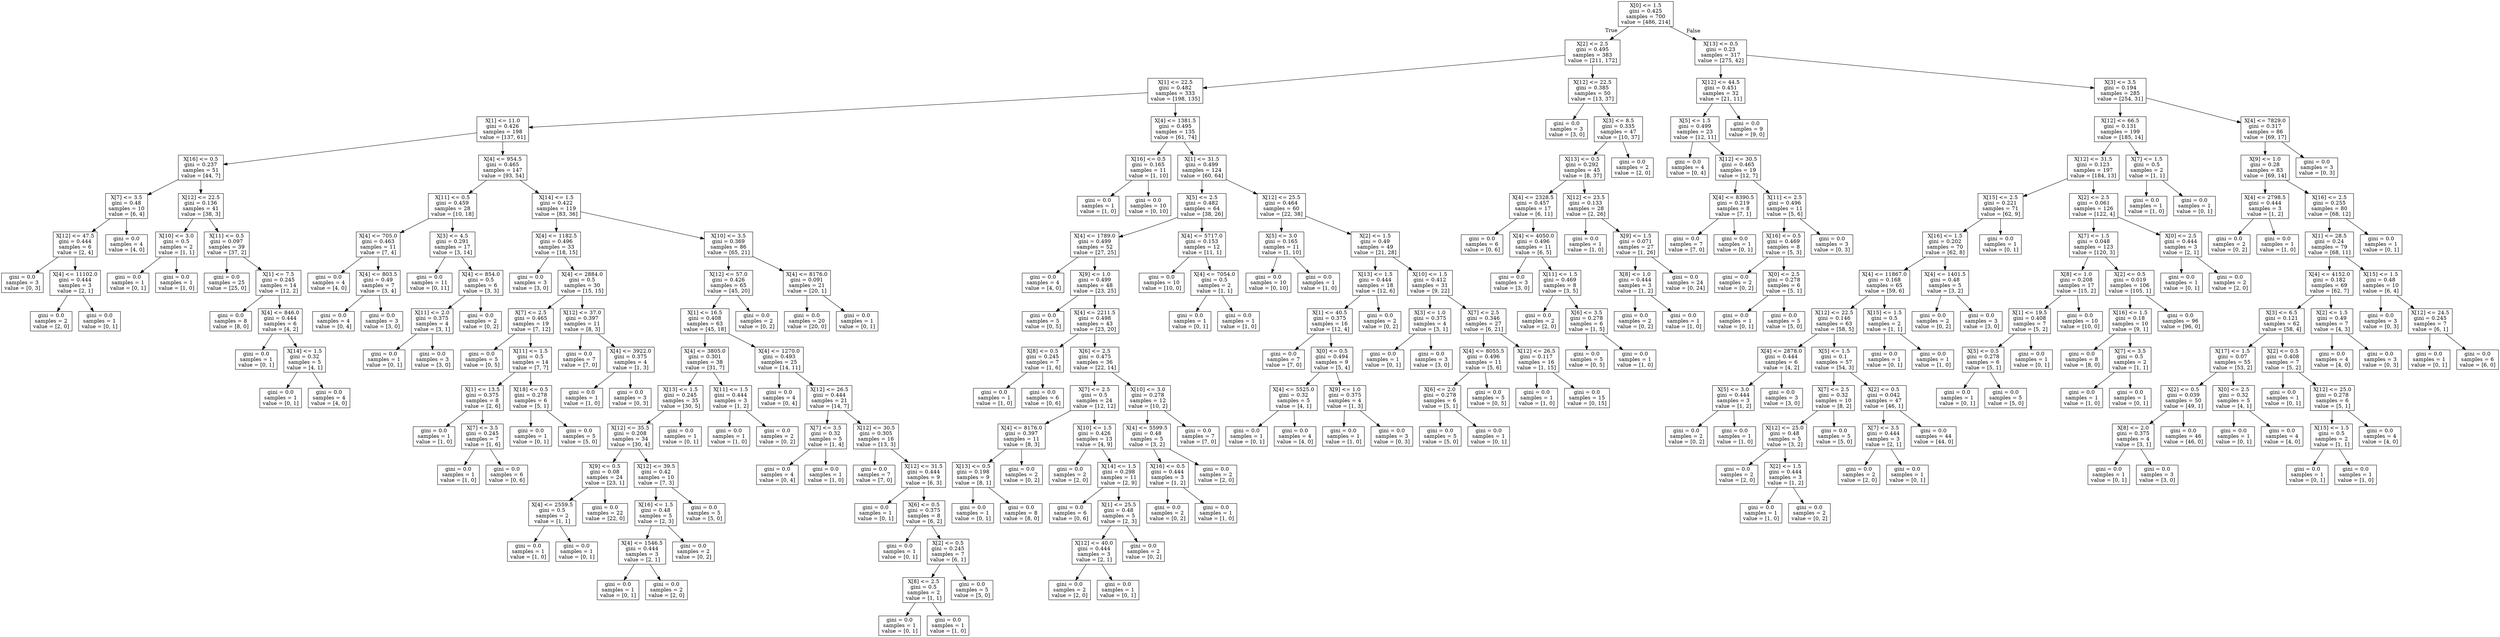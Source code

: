 digraph Tree {
node [shape=box] ;
0 [label="X[0] <= 1.5\ngini = 0.425\nsamples = 700\nvalue = [486, 214]"] ;
1 [label="X[2] <= 2.5\ngini = 0.495\nsamples = 383\nvalue = [211, 172]"] ;
0 -> 1 [labeldistance=2.5, labelangle=45, headlabel="True"] ;
2 [label="X[1] <= 22.5\ngini = 0.482\nsamples = 333\nvalue = [198, 135]"] ;
1 -> 2 ;
3 [label="X[1] <= 11.0\ngini = 0.426\nsamples = 198\nvalue = [137, 61]"] ;
2 -> 3 ;
4 [label="X[16] <= 0.5\ngini = 0.237\nsamples = 51\nvalue = [44, 7]"] ;
3 -> 4 ;
5 [label="X[7] <= 3.5\ngini = 0.48\nsamples = 10\nvalue = [6, 4]"] ;
4 -> 5 ;
6 [label="X[12] <= 47.5\ngini = 0.444\nsamples = 6\nvalue = [2, 4]"] ;
5 -> 6 ;
7 [label="gini = 0.0\nsamples = 3\nvalue = [0, 3]"] ;
6 -> 7 ;
8 [label="X[4] <= 11102.0\ngini = 0.444\nsamples = 3\nvalue = [2, 1]"] ;
6 -> 8 ;
9 [label="gini = 0.0\nsamples = 2\nvalue = [2, 0]"] ;
8 -> 9 ;
10 [label="gini = 0.0\nsamples = 1\nvalue = [0, 1]"] ;
8 -> 10 ;
11 [label="gini = 0.0\nsamples = 4\nvalue = [4, 0]"] ;
5 -> 11 ;
12 [label="X[12] <= 22.5\ngini = 0.136\nsamples = 41\nvalue = [38, 3]"] ;
4 -> 12 ;
13 [label="X[10] <= 3.0\ngini = 0.5\nsamples = 2\nvalue = [1, 1]"] ;
12 -> 13 ;
14 [label="gini = 0.0\nsamples = 1\nvalue = [0, 1]"] ;
13 -> 14 ;
15 [label="gini = 0.0\nsamples = 1\nvalue = [1, 0]"] ;
13 -> 15 ;
16 [label="X[11] <= 0.5\ngini = 0.097\nsamples = 39\nvalue = [37, 2]"] ;
12 -> 16 ;
17 [label="gini = 0.0\nsamples = 25\nvalue = [25, 0]"] ;
16 -> 17 ;
18 [label="X[1] <= 7.5\ngini = 0.245\nsamples = 14\nvalue = [12, 2]"] ;
16 -> 18 ;
19 [label="gini = 0.0\nsamples = 8\nvalue = [8, 0]"] ;
18 -> 19 ;
20 [label="X[4] <= 846.0\ngini = 0.444\nsamples = 6\nvalue = [4, 2]"] ;
18 -> 20 ;
21 [label="gini = 0.0\nsamples = 1\nvalue = [0, 1]"] ;
20 -> 21 ;
22 [label="X[14] <= 1.5\ngini = 0.32\nsamples = 5\nvalue = [4, 1]"] ;
20 -> 22 ;
23 [label="gini = 0.0\nsamples = 1\nvalue = [0, 1]"] ;
22 -> 23 ;
24 [label="gini = 0.0\nsamples = 4\nvalue = [4, 0]"] ;
22 -> 24 ;
25 [label="X[4] <= 954.5\ngini = 0.465\nsamples = 147\nvalue = [93, 54]"] ;
3 -> 25 ;
26 [label="X[11] <= 0.5\ngini = 0.459\nsamples = 28\nvalue = [10, 18]"] ;
25 -> 26 ;
27 [label="X[4] <= 705.0\ngini = 0.463\nsamples = 11\nvalue = [7, 4]"] ;
26 -> 27 ;
28 [label="gini = 0.0\nsamples = 4\nvalue = [4, 0]"] ;
27 -> 28 ;
29 [label="X[4] <= 803.5\ngini = 0.49\nsamples = 7\nvalue = [3, 4]"] ;
27 -> 29 ;
30 [label="gini = 0.0\nsamples = 4\nvalue = [0, 4]"] ;
29 -> 30 ;
31 [label="gini = 0.0\nsamples = 3\nvalue = [3, 0]"] ;
29 -> 31 ;
32 [label="X[3] <= 4.5\ngini = 0.291\nsamples = 17\nvalue = [3, 14]"] ;
26 -> 32 ;
33 [label="gini = 0.0\nsamples = 11\nvalue = [0, 11]"] ;
32 -> 33 ;
34 [label="X[4] <= 854.0\ngini = 0.5\nsamples = 6\nvalue = [3, 3]"] ;
32 -> 34 ;
35 [label="X[11] <= 2.0\ngini = 0.375\nsamples = 4\nvalue = [3, 1]"] ;
34 -> 35 ;
36 [label="gini = 0.0\nsamples = 1\nvalue = [0, 1]"] ;
35 -> 36 ;
37 [label="gini = 0.0\nsamples = 3\nvalue = [3, 0]"] ;
35 -> 37 ;
38 [label="gini = 0.0\nsamples = 2\nvalue = [0, 2]"] ;
34 -> 38 ;
39 [label="X[14] <= 1.5\ngini = 0.422\nsamples = 119\nvalue = [83, 36]"] ;
25 -> 39 ;
40 [label="X[4] <= 1182.5\ngini = 0.496\nsamples = 33\nvalue = [18, 15]"] ;
39 -> 40 ;
41 [label="gini = 0.0\nsamples = 3\nvalue = [3, 0]"] ;
40 -> 41 ;
42 [label="X[4] <= 2884.0\ngini = 0.5\nsamples = 30\nvalue = [15, 15]"] ;
40 -> 42 ;
43 [label="X[7] <= 2.5\ngini = 0.465\nsamples = 19\nvalue = [7, 12]"] ;
42 -> 43 ;
44 [label="gini = 0.0\nsamples = 5\nvalue = [0, 5]"] ;
43 -> 44 ;
45 [label="X[11] <= 1.5\ngini = 0.5\nsamples = 14\nvalue = [7, 7]"] ;
43 -> 45 ;
46 [label="X[1] <= 13.5\ngini = 0.375\nsamples = 8\nvalue = [2, 6]"] ;
45 -> 46 ;
47 [label="gini = 0.0\nsamples = 1\nvalue = [1, 0]"] ;
46 -> 47 ;
48 [label="X[7] <= 3.5\ngini = 0.245\nsamples = 7\nvalue = [1, 6]"] ;
46 -> 48 ;
49 [label="gini = 0.0\nsamples = 1\nvalue = [1, 0]"] ;
48 -> 49 ;
50 [label="gini = 0.0\nsamples = 6\nvalue = [0, 6]"] ;
48 -> 50 ;
51 [label="X[18] <= 0.5\ngini = 0.278\nsamples = 6\nvalue = [5, 1]"] ;
45 -> 51 ;
52 [label="gini = 0.0\nsamples = 1\nvalue = [0, 1]"] ;
51 -> 52 ;
53 [label="gini = 0.0\nsamples = 5\nvalue = [5, 0]"] ;
51 -> 53 ;
54 [label="X[12] <= 37.0\ngini = 0.397\nsamples = 11\nvalue = [8, 3]"] ;
42 -> 54 ;
55 [label="gini = 0.0\nsamples = 7\nvalue = [7, 0]"] ;
54 -> 55 ;
56 [label="X[4] <= 3922.0\ngini = 0.375\nsamples = 4\nvalue = [1, 3]"] ;
54 -> 56 ;
57 [label="gini = 0.0\nsamples = 1\nvalue = [1, 0]"] ;
56 -> 57 ;
58 [label="gini = 0.0\nsamples = 3\nvalue = [0, 3]"] ;
56 -> 58 ;
59 [label="X[10] <= 3.5\ngini = 0.369\nsamples = 86\nvalue = [65, 21]"] ;
39 -> 59 ;
60 [label="X[12] <= 57.0\ngini = 0.426\nsamples = 65\nvalue = [45, 20]"] ;
59 -> 60 ;
61 [label="X[1] <= 16.5\ngini = 0.408\nsamples = 63\nvalue = [45, 18]"] ;
60 -> 61 ;
62 [label="X[4] <= 3805.0\ngini = 0.301\nsamples = 38\nvalue = [31, 7]"] ;
61 -> 62 ;
63 [label="X[13] <= 1.5\ngini = 0.245\nsamples = 35\nvalue = [30, 5]"] ;
62 -> 63 ;
64 [label="X[12] <= 35.5\ngini = 0.208\nsamples = 34\nvalue = [30, 4]"] ;
63 -> 64 ;
65 [label="X[9] <= 0.5\ngini = 0.08\nsamples = 24\nvalue = [23, 1]"] ;
64 -> 65 ;
66 [label="X[4] <= 2559.5\ngini = 0.5\nsamples = 2\nvalue = [1, 1]"] ;
65 -> 66 ;
67 [label="gini = 0.0\nsamples = 1\nvalue = [1, 0]"] ;
66 -> 67 ;
68 [label="gini = 0.0\nsamples = 1\nvalue = [0, 1]"] ;
66 -> 68 ;
69 [label="gini = 0.0\nsamples = 22\nvalue = [22, 0]"] ;
65 -> 69 ;
70 [label="X[12] <= 39.5\ngini = 0.42\nsamples = 10\nvalue = [7, 3]"] ;
64 -> 70 ;
71 [label="X[16] <= 1.5\ngini = 0.48\nsamples = 5\nvalue = [2, 3]"] ;
70 -> 71 ;
72 [label="X[4] <= 1546.5\ngini = 0.444\nsamples = 3\nvalue = [2, 1]"] ;
71 -> 72 ;
73 [label="gini = 0.0\nsamples = 1\nvalue = [0, 1]"] ;
72 -> 73 ;
74 [label="gini = 0.0\nsamples = 2\nvalue = [2, 0]"] ;
72 -> 74 ;
75 [label="gini = 0.0\nsamples = 2\nvalue = [0, 2]"] ;
71 -> 75 ;
76 [label="gini = 0.0\nsamples = 5\nvalue = [5, 0]"] ;
70 -> 76 ;
77 [label="gini = 0.0\nsamples = 1\nvalue = [0, 1]"] ;
63 -> 77 ;
78 [label="X[11] <= 1.5\ngini = 0.444\nsamples = 3\nvalue = [1, 2]"] ;
62 -> 78 ;
79 [label="gini = 0.0\nsamples = 1\nvalue = [1, 0]"] ;
78 -> 79 ;
80 [label="gini = 0.0\nsamples = 2\nvalue = [0, 2]"] ;
78 -> 80 ;
81 [label="X[4] <= 1270.0\ngini = 0.493\nsamples = 25\nvalue = [14, 11]"] ;
61 -> 81 ;
82 [label="gini = 0.0\nsamples = 4\nvalue = [0, 4]"] ;
81 -> 82 ;
83 [label="X[12] <= 26.5\ngini = 0.444\nsamples = 21\nvalue = [14, 7]"] ;
81 -> 83 ;
84 [label="X[7] <= 3.5\ngini = 0.32\nsamples = 5\nvalue = [1, 4]"] ;
83 -> 84 ;
85 [label="gini = 0.0\nsamples = 4\nvalue = [0, 4]"] ;
84 -> 85 ;
86 [label="gini = 0.0\nsamples = 1\nvalue = [1, 0]"] ;
84 -> 86 ;
87 [label="X[12] <= 30.5\ngini = 0.305\nsamples = 16\nvalue = [13, 3]"] ;
83 -> 87 ;
88 [label="gini = 0.0\nsamples = 7\nvalue = [7, 0]"] ;
87 -> 88 ;
89 [label="X[12] <= 31.5\ngini = 0.444\nsamples = 9\nvalue = [6, 3]"] ;
87 -> 89 ;
90 [label="gini = 0.0\nsamples = 1\nvalue = [0, 1]"] ;
89 -> 90 ;
91 [label="X[6] <= 0.5\ngini = 0.375\nsamples = 8\nvalue = [6, 2]"] ;
89 -> 91 ;
92 [label="gini = 0.0\nsamples = 1\nvalue = [0, 1]"] ;
91 -> 92 ;
93 [label="X[2] <= 0.5\ngini = 0.245\nsamples = 7\nvalue = [6, 1]"] ;
91 -> 93 ;
94 [label="X[8] <= 2.5\ngini = 0.5\nsamples = 2\nvalue = [1, 1]"] ;
93 -> 94 ;
95 [label="gini = 0.0\nsamples = 1\nvalue = [0, 1]"] ;
94 -> 95 ;
96 [label="gini = 0.0\nsamples = 1\nvalue = [1, 0]"] ;
94 -> 96 ;
97 [label="gini = 0.0\nsamples = 5\nvalue = [5, 0]"] ;
93 -> 97 ;
98 [label="gini = 0.0\nsamples = 2\nvalue = [0, 2]"] ;
60 -> 98 ;
99 [label="X[4] <= 8176.0\ngini = 0.091\nsamples = 21\nvalue = [20, 1]"] ;
59 -> 99 ;
100 [label="gini = 0.0\nsamples = 20\nvalue = [20, 0]"] ;
99 -> 100 ;
101 [label="gini = 0.0\nsamples = 1\nvalue = [0, 1]"] ;
99 -> 101 ;
102 [label="X[4] <= 1381.5\ngini = 0.495\nsamples = 135\nvalue = [61, 74]"] ;
2 -> 102 ;
103 [label="X[16] <= 0.5\ngini = 0.165\nsamples = 11\nvalue = [1, 10]"] ;
102 -> 103 ;
104 [label="gini = 0.0\nsamples = 1\nvalue = [1, 0]"] ;
103 -> 104 ;
105 [label="gini = 0.0\nsamples = 10\nvalue = [0, 10]"] ;
103 -> 105 ;
106 [label="X[1] <= 31.5\ngini = 0.499\nsamples = 124\nvalue = [60, 64]"] ;
102 -> 106 ;
107 [label="X[5] <= 2.5\ngini = 0.482\nsamples = 64\nvalue = [38, 26]"] ;
106 -> 107 ;
108 [label="X[4] <= 1789.0\ngini = 0.499\nsamples = 52\nvalue = [27, 25]"] ;
107 -> 108 ;
109 [label="gini = 0.0\nsamples = 4\nvalue = [4, 0]"] ;
108 -> 109 ;
110 [label="X[9] <= 1.0\ngini = 0.499\nsamples = 48\nvalue = [23, 25]"] ;
108 -> 110 ;
111 [label="gini = 0.0\nsamples = 5\nvalue = [0, 5]"] ;
110 -> 111 ;
112 [label="X[4] <= 2211.5\ngini = 0.498\nsamples = 43\nvalue = [23, 20]"] ;
110 -> 112 ;
113 [label="X[8] <= 0.5\ngini = 0.245\nsamples = 7\nvalue = [1, 6]"] ;
112 -> 113 ;
114 [label="gini = 0.0\nsamples = 1\nvalue = [1, 0]"] ;
113 -> 114 ;
115 [label="gini = 0.0\nsamples = 6\nvalue = [0, 6]"] ;
113 -> 115 ;
116 [label="X[6] <= 2.5\ngini = 0.475\nsamples = 36\nvalue = [22, 14]"] ;
112 -> 116 ;
117 [label="X[7] <= 2.5\ngini = 0.5\nsamples = 24\nvalue = [12, 12]"] ;
116 -> 117 ;
118 [label="X[4] <= 8176.0\ngini = 0.397\nsamples = 11\nvalue = [8, 3]"] ;
117 -> 118 ;
119 [label="X[13] <= 0.5\ngini = 0.198\nsamples = 9\nvalue = [8, 1]"] ;
118 -> 119 ;
120 [label="gini = 0.0\nsamples = 1\nvalue = [0, 1]"] ;
119 -> 120 ;
121 [label="gini = 0.0\nsamples = 8\nvalue = [8, 0]"] ;
119 -> 121 ;
122 [label="gini = 0.0\nsamples = 2\nvalue = [0, 2]"] ;
118 -> 122 ;
123 [label="X[10] <= 1.5\ngini = 0.426\nsamples = 13\nvalue = [4, 9]"] ;
117 -> 123 ;
124 [label="gini = 0.0\nsamples = 2\nvalue = [2, 0]"] ;
123 -> 124 ;
125 [label="X[14] <= 1.5\ngini = 0.298\nsamples = 11\nvalue = [2, 9]"] ;
123 -> 125 ;
126 [label="gini = 0.0\nsamples = 6\nvalue = [0, 6]"] ;
125 -> 126 ;
127 [label="X[1] <= 25.5\ngini = 0.48\nsamples = 5\nvalue = [2, 3]"] ;
125 -> 127 ;
128 [label="X[12] <= 40.0\ngini = 0.444\nsamples = 3\nvalue = [2, 1]"] ;
127 -> 128 ;
129 [label="gini = 0.0\nsamples = 2\nvalue = [2, 0]"] ;
128 -> 129 ;
130 [label="gini = 0.0\nsamples = 1\nvalue = [0, 1]"] ;
128 -> 130 ;
131 [label="gini = 0.0\nsamples = 2\nvalue = [0, 2]"] ;
127 -> 131 ;
132 [label="X[10] <= 3.0\ngini = 0.278\nsamples = 12\nvalue = [10, 2]"] ;
116 -> 132 ;
133 [label="X[4] <= 5599.5\ngini = 0.48\nsamples = 5\nvalue = [3, 2]"] ;
132 -> 133 ;
134 [label="X[16] <= 0.5\ngini = 0.444\nsamples = 3\nvalue = [1, 2]"] ;
133 -> 134 ;
135 [label="gini = 0.0\nsamples = 2\nvalue = [0, 2]"] ;
134 -> 135 ;
136 [label="gini = 0.0\nsamples = 1\nvalue = [1, 0]"] ;
134 -> 136 ;
137 [label="gini = 0.0\nsamples = 2\nvalue = [2, 0]"] ;
133 -> 137 ;
138 [label="gini = 0.0\nsamples = 7\nvalue = [7, 0]"] ;
132 -> 138 ;
139 [label="X[4] <= 5717.0\ngini = 0.153\nsamples = 12\nvalue = [11, 1]"] ;
107 -> 139 ;
140 [label="gini = 0.0\nsamples = 10\nvalue = [10, 0]"] ;
139 -> 140 ;
141 [label="X[4] <= 7054.0\ngini = 0.5\nsamples = 2\nvalue = [1, 1]"] ;
139 -> 141 ;
142 [label="gini = 0.0\nsamples = 1\nvalue = [0, 1]"] ;
141 -> 142 ;
143 [label="gini = 0.0\nsamples = 1\nvalue = [1, 0]"] ;
141 -> 143 ;
144 [label="X[12] <= 25.5\ngini = 0.464\nsamples = 60\nvalue = [22, 38]"] ;
106 -> 144 ;
145 [label="X[5] <= 3.0\ngini = 0.165\nsamples = 11\nvalue = [1, 10]"] ;
144 -> 145 ;
146 [label="gini = 0.0\nsamples = 10\nvalue = [0, 10]"] ;
145 -> 146 ;
147 [label="gini = 0.0\nsamples = 1\nvalue = [1, 0]"] ;
145 -> 147 ;
148 [label="X[2] <= 1.5\ngini = 0.49\nsamples = 49\nvalue = [21, 28]"] ;
144 -> 148 ;
149 [label="X[13] <= 1.5\ngini = 0.444\nsamples = 18\nvalue = [12, 6]"] ;
148 -> 149 ;
150 [label="X[1] <= 40.5\ngini = 0.375\nsamples = 16\nvalue = [12, 4]"] ;
149 -> 150 ;
151 [label="gini = 0.0\nsamples = 7\nvalue = [7, 0]"] ;
150 -> 151 ;
152 [label="X[0] <= 0.5\ngini = 0.494\nsamples = 9\nvalue = [5, 4]"] ;
150 -> 152 ;
153 [label="X[4] <= 5525.0\ngini = 0.32\nsamples = 5\nvalue = [4, 1]"] ;
152 -> 153 ;
154 [label="gini = 0.0\nsamples = 1\nvalue = [0, 1]"] ;
153 -> 154 ;
155 [label="gini = 0.0\nsamples = 4\nvalue = [4, 0]"] ;
153 -> 155 ;
156 [label="X[9] <= 1.0\ngini = 0.375\nsamples = 4\nvalue = [1, 3]"] ;
152 -> 156 ;
157 [label="gini = 0.0\nsamples = 1\nvalue = [1, 0]"] ;
156 -> 157 ;
158 [label="gini = 0.0\nsamples = 3\nvalue = [0, 3]"] ;
156 -> 158 ;
159 [label="gini = 0.0\nsamples = 2\nvalue = [0, 2]"] ;
149 -> 159 ;
160 [label="X[10] <= 1.5\ngini = 0.412\nsamples = 31\nvalue = [9, 22]"] ;
148 -> 160 ;
161 [label="X[3] <= 1.0\ngini = 0.375\nsamples = 4\nvalue = [3, 1]"] ;
160 -> 161 ;
162 [label="gini = 0.0\nsamples = 1\nvalue = [0, 1]"] ;
161 -> 162 ;
163 [label="gini = 0.0\nsamples = 3\nvalue = [3, 0]"] ;
161 -> 163 ;
164 [label="X[7] <= 2.5\ngini = 0.346\nsamples = 27\nvalue = [6, 21]"] ;
160 -> 164 ;
165 [label="X[4] <= 8055.5\ngini = 0.496\nsamples = 11\nvalue = [5, 6]"] ;
164 -> 165 ;
166 [label="X[6] <= 2.0\ngini = 0.278\nsamples = 6\nvalue = [5, 1]"] ;
165 -> 166 ;
167 [label="gini = 0.0\nsamples = 5\nvalue = [5, 0]"] ;
166 -> 167 ;
168 [label="gini = 0.0\nsamples = 1\nvalue = [0, 1]"] ;
166 -> 168 ;
169 [label="gini = 0.0\nsamples = 5\nvalue = [0, 5]"] ;
165 -> 169 ;
170 [label="X[12] <= 26.5\ngini = 0.117\nsamples = 16\nvalue = [1, 15]"] ;
164 -> 170 ;
171 [label="gini = 0.0\nsamples = 1\nvalue = [1, 0]"] ;
170 -> 171 ;
172 [label="gini = 0.0\nsamples = 15\nvalue = [0, 15]"] ;
170 -> 172 ;
173 [label="X[12] <= 22.5\ngini = 0.385\nsamples = 50\nvalue = [13, 37]"] ;
1 -> 173 ;
174 [label="gini = 0.0\nsamples = 3\nvalue = [3, 0]"] ;
173 -> 174 ;
175 [label="X[3] <= 8.5\ngini = 0.335\nsamples = 47\nvalue = [10, 37]"] ;
173 -> 175 ;
176 [label="X[13] <= 0.5\ngini = 0.292\nsamples = 45\nvalue = [8, 37]"] ;
175 -> 176 ;
177 [label="X[4] <= 2328.5\ngini = 0.457\nsamples = 17\nvalue = [6, 11]"] ;
176 -> 177 ;
178 [label="gini = 0.0\nsamples = 6\nvalue = [0, 6]"] ;
177 -> 178 ;
179 [label="X[4] <= 4050.0\ngini = 0.496\nsamples = 11\nvalue = [6, 5]"] ;
177 -> 179 ;
180 [label="gini = 0.0\nsamples = 3\nvalue = [3, 0]"] ;
179 -> 180 ;
181 [label="X[11] <= 1.5\ngini = 0.469\nsamples = 8\nvalue = [3, 5]"] ;
179 -> 181 ;
182 [label="gini = 0.0\nsamples = 2\nvalue = [2, 0]"] ;
181 -> 182 ;
183 [label="X[6] <= 3.5\ngini = 0.278\nsamples = 6\nvalue = [1, 5]"] ;
181 -> 183 ;
184 [label="gini = 0.0\nsamples = 5\nvalue = [0, 5]"] ;
183 -> 184 ;
185 [label="gini = 0.0\nsamples = 1\nvalue = [1, 0]"] ;
183 -> 185 ;
186 [label="X[12] <= 23.5\ngini = 0.133\nsamples = 28\nvalue = [2, 26]"] ;
176 -> 186 ;
187 [label="gini = 0.0\nsamples = 1\nvalue = [1, 0]"] ;
186 -> 187 ;
188 [label="X[9] <= 1.5\ngini = 0.071\nsamples = 27\nvalue = [1, 26]"] ;
186 -> 188 ;
189 [label="X[8] <= 1.0\ngini = 0.444\nsamples = 3\nvalue = [1, 2]"] ;
188 -> 189 ;
190 [label="gini = 0.0\nsamples = 2\nvalue = [0, 2]"] ;
189 -> 190 ;
191 [label="gini = 0.0\nsamples = 1\nvalue = [1, 0]"] ;
189 -> 191 ;
192 [label="gini = 0.0\nsamples = 24\nvalue = [0, 24]"] ;
188 -> 192 ;
193 [label="gini = 0.0\nsamples = 2\nvalue = [2, 0]"] ;
175 -> 193 ;
194 [label="X[13] <= 0.5\ngini = 0.23\nsamples = 317\nvalue = [275, 42]"] ;
0 -> 194 [labeldistance=2.5, labelangle=-45, headlabel="False"] ;
195 [label="X[12] <= 44.5\ngini = 0.451\nsamples = 32\nvalue = [21, 11]"] ;
194 -> 195 ;
196 [label="X[5] <= 1.5\ngini = 0.499\nsamples = 23\nvalue = [12, 11]"] ;
195 -> 196 ;
197 [label="gini = 0.0\nsamples = 4\nvalue = [0, 4]"] ;
196 -> 197 ;
198 [label="X[12] <= 30.5\ngini = 0.465\nsamples = 19\nvalue = [12, 7]"] ;
196 -> 198 ;
199 [label="X[4] <= 8390.5\ngini = 0.219\nsamples = 8\nvalue = [7, 1]"] ;
198 -> 199 ;
200 [label="gini = 0.0\nsamples = 7\nvalue = [7, 0]"] ;
199 -> 200 ;
201 [label="gini = 0.0\nsamples = 1\nvalue = [0, 1]"] ;
199 -> 201 ;
202 [label="X[11] <= 2.5\ngini = 0.496\nsamples = 11\nvalue = [5, 6]"] ;
198 -> 202 ;
203 [label="X[16] <= 0.5\ngini = 0.469\nsamples = 8\nvalue = [5, 3]"] ;
202 -> 203 ;
204 [label="gini = 0.0\nsamples = 2\nvalue = [0, 2]"] ;
203 -> 204 ;
205 [label="X[0] <= 2.5\ngini = 0.278\nsamples = 6\nvalue = [5, 1]"] ;
203 -> 205 ;
206 [label="gini = 0.0\nsamples = 1\nvalue = [0, 1]"] ;
205 -> 206 ;
207 [label="gini = 0.0\nsamples = 5\nvalue = [5, 0]"] ;
205 -> 207 ;
208 [label="gini = 0.0\nsamples = 3\nvalue = [0, 3]"] ;
202 -> 208 ;
209 [label="gini = 0.0\nsamples = 9\nvalue = [9, 0]"] ;
195 -> 209 ;
210 [label="X[3] <= 3.5\ngini = 0.194\nsamples = 285\nvalue = [254, 31]"] ;
194 -> 210 ;
211 [label="X[12] <= 66.5\ngini = 0.131\nsamples = 199\nvalue = [185, 14]"] ;
210 -> 211 ;
212 [label="X[12] <= 31.5\ngini = 0.123\nsamples = 197\nvalue = [184, 13]"] ;
211 -> 212 ;
213 [label="X[15] <= 2.5\ngini = 0.221\nsamples = 71\nvalue = [62, 9]"] ;
212 -> 213 ;
214 [label="X[16] <= 1.5\ngini = 0.202\nsamples = 70\nvalue = [62, 8]"] ;
213 -> 214 ;
215 [label="X[4] <= 11867.0\ngini = 0.168\nsamples = 65\nvalue = [59, 6]"] ;
214 -> 215 ;
216 [label="X[12] <= 22.5\ngini = 0.146\nsamples = 63\nvalue = [58, 5]"] ;
215 -> 216 ;
217 [label="X[4] <= 2878.0\ngini = 0.444\nsamples = 6\nvalue = [4, 2]"] ;
216 -> 217 ;
218 [label="X[5] <= 3.0\ngini = 0.444\nsamples = 3\nvalue = [1, 2]"] ;
217 -> 218 ;
219 [label="gini = 0.0\nsamples = 2\nvalue = [0, 2]"] ;
218 -> 219 ;
220 [label="gini = 0.0\nsamples = 1\nvalue = [1, 0]"] ;
218 -> 220 ;
221 [label="gini = 0.0\nsamples = 3\nvalue = [3, 0]"] ;
217 -> 221 ;
222 [label="X[5] <= 1.5\ngini = 0.1\nsamples = 57\nvalue = [54, 3]"] ;
216 -> 222 ;
223 [label="X[7] <= 2.5\ngini = 0.32\nsamples = 10\nvalue = [8, 2]"] ;
222 -> 223 ;
224 [label="X[12] <= 25.0\ngini = 0.48\nsamples = 5\nvalue = [3, 2]"] ;
223 -> 224 ;
225 [label="gini = 0.0\nsamples = 2\nvalue = [2, 0]"] ;
224 -> 225 ;
226 [label="X[2] <= 1.5\ngini = 0.444\nsamples = 3\nvalue = [1, 2]"] ;
224 -> 226 ;
227 [label="gini = 0.0\nsamples = 1\nvalue = [1, 0]"] ;
226 -> 227 ;
228 [label="gini = 0.0\nsamples = 2\nvalue = [0, 2]"] ;
226 -> 228 ;
229 [label="gini = 0.0\nsamples = 5\nvalue = [5, 0]"] ;
223 -> 229 ;
230 [label="X[2] <= 0.5\ngini = 0.042\nsamples = 47\nvalue = [46, 1]"] ;
222 -> 230 ;
231 [label="X[7] <= 3.5\ngini = 0.444\nsamples = 3\nvalue = [2, 1]"] ;
230 -> 231 ;
232 [label="gini = 0.0\nsamples = 2\nvalue = [2, 0]"] ;
231 -> 232 ;
233 [label="gini = 0.0\nsamples = 1\nvalue = [0, 1]"] ;
231 -> 233 ;
234 [label="gini = 0.0\nsamples = 44\nvalue = [44, 0]"] ;
230 -> 234 ;
235 [label="X[15] <= 1.5\ngini = 0.5\nsamples = 2\nvalue = [1, 1]"] ;
215 -> 235 ;
236 [label="gini = 0.0\nsamples = 1\nvalue = [0, 1]"] ;
235 -> 236 ;
237 [label="gini = 0.0\nsamples = 1\nvalue = [1, 0]"] ;
235 -> 237 ;
238 [label="X[4] <= 1401.5\ngini = 0.48\nsamples = 5\nvalue = [3, 2]"] ;
214 -> 238 ;
239 [label="gini = 0.0\nsamples = 2\nvalue = [0, 2]"] ;
238 -> 239 ;
240 [label="gini = 0.0\nsamples = 3\nvalue = [3, 0]"] ;
238 -> 240 ;
241 [label="gini = 0.0\nsamples = 1\nvalue = [0, 1]"] ;
213 -> 241 ;
242 [label="X[2] <= 2.5\ngini = 0.061\nsamples = 126\nvalue = [122, 4]"] ;
212 -> 242 ;
243 [label="X[7] <= 1.5\ngini = 0.048\nsamples = 123\nvalue = [120, 3]"] ;
242 -> 243 ;
244 [label="X[8] <= 1.0\ngini = 0.208\nsamples = 17\nvalue = [15, 2]"] ;
243 -> 244 ;
245 [label="X[1] <= 19.5\ngini = 0.408\nsamples = 7\nvalue = [5, 2]"] ;
244 -> 245 ;
246 [label="X[5] <= 0.5\ngini = 0.278\nsamples = 6\nvalue = [5, 1]"] ;
245 -> 246 ;
247 [label="gini = 0.0\nsamples = 1\nvalue = [0, 1]"] ;
246 -> 247 ;
248 [label="gini = 0.0\nsamples = 5\nvalue = [5, 0]"] ;
246 -> 248 ;
249 [label="gini = 0.0\nsamples = 1\nvalue = [0, 1]"] ;
245 -> 249 ;
250 [label="gini = 0.0\nsamples = 10\nvalue = [10, 0]"] ;
244 -> 250 ;
251 [label="X[2] <= 0.5\ngini = 0.019\nsamples = 106\nvalue = [105, 1]"] ;
243 -> 251 ;
252 [label="X[16] <= 1.5\ngini = 0.18\nsamples = 10\nvalue = [9, 1]"] ;
251 -> 252 ;
253 [label="gini = 0.0\nsamples = 8\nvalue = [8, 0]"] ;
252 -> 253 ;
254 [label="X[7] <= 3.5\ngini = 0.5\nsamples = 2\nvalue = [1, 1]"] ;
252 -> 254 ;
255 [label="gini = 0.0\nsamples = 1\nvalue = [1, 0]"] ;
254 -> 255 ;
256 [label="gini = 0.0\nsamples = 1\nvalue = [0, 1]"] ;
254 -> 256 ;
257 [label="gini = 0.0\nsamples = 96\nvalue = [96, 0]"] ;
251 -> 257 ;
258 [label="X[0] <= 2.5\ngini = 0.444\nsamples = 3\nvalue = [2, 1]"] ;
242 -> 258 ;
259 [label="gini = 0.0\nsamples = 1\nvalue = [0, 1]"] ;
258 -> 259 ;
260 [label="gini = 0.0\nsamples = 2\nvalue = [2, 0]"] ;
258 -> 260 ;
261 [label="X[7] <= 1.5\ngini = 0.5\nsamples = 2\nvalue = [1, 1]"] ;
211 -> 261 ;
262 [label="gini = 0.0\nsamples = 1\nvalue = [1, 0]"] ;
261 -> 262 ;
263 [label="gini = 0.0\nsamples = 1\nvalue = [0, 1]"] ;
261 -> 263 ;
264 [label="X[4] <= 7829.0\ngini = 0.317\nsamples = 86\nvalue = [69, 17]"] ;
210 -> 264 ;
265 [label="X[9] <= 1.0\ngini = 0.28\nsamples = 83\nvalue = [69, 14]"] ;
264 -> 265 ;
266 [label="X[4] <= 2798.5\ngini = 0.444\nsamples = 3\nvalue = [1, 2]"] ;
265 -> 266 ;
267 [label="gini = 0.0\nsamples = 2\nvalue = [0, 2]"] ;
266 -> 267 ;
268 [label="gini = 0.0\nsamples = 1\nvalue = [1, 0]"] ;
266 -> 268 ;
269 [label="X[16] <= 2.5\ngini = 0.255\nsamples = 80\nvalue = [68, 12]"] ;
265 -> 269 ;
270 [label="X[1] <= 28.5\ngini = 0.24\nsamples = 79\nvalue = [68, 11]"] ;
269 -> 270 ;
271 [label="X[4] <= 4152.0\ngini = 0.182\nsamples = 69\nvalue = [62, 7]"] ;
270 -> 271 ;
272 [label="X[3] <= 6.5\ngini = 0.121\nsamples = 62\nvalue = [58, 4]"] ;
271 -> 272 ;
273 [label="X[17] <= 1.5\ngini = 0.07\nsamples = 55\nvalue = [53, 2]"] ;
272 -> 273 ;
274 [label="X[2] <= 0.5\ngini = 0.039\nsamples = 50\nvalue = [49, 1]"] ;
273 -> 274 ;
275 [label="X[8] <= 2.0\ngini = 0.375\nsamples = 4\nvalue = [3, 1]"] ;
274 -> 275 ;
276 [label="gini = 0.0\nsamples = 1\nvalue = [0, 1]"] ;
275 -> 276 ;
277 [label="gini = 0.0\nsamples = 3\nvalue = [3, 0]"] ;
275 -> 277 ;
278 [label="gini = 0.0\nsamples = 46\nvalue = [46, 0]"] ;
274 -> 278 ;
279 [label="X[0] <= 2.5\ngini = 0.32\nsamples = 5\nvalue = [4, 1]"] ;
273 -> 279 ;
280 [label="gini = 0.0\nsamples = 1\nvalue = [0, 1]"] ;
279 -> 280 ;
281 [label="gini = 0.0\nsamples = 4\nvalue = [4, 0]"] ;
279 -> 281 ;
282 [label="X[2] <= 0.5\ngini = 0.408\nsamples = 7\nvalue = [5, 2]"] ;
272 -> 282 ;
283 [label="gini = 0.0\nsamples = 1\nvalue = [0, 1]"] ;
282 -> 283 ;
284 [label="X[12] <= 25.0\ngini = 0.278\nsamples = 6\nvalue = [5, 1]"] ;
282 -> 284 ;
285 [label="X[15] <= 1.5\ngini = 0.5\nsamples = 2\nvalue = [1, 1]"] ;
284 -> 285 ;
286 [label="gini = 0.0\nsamples = 1\nvalue = [0, 1]"] ;
285 -> 286 ;
287 [label="gini = 0.0\nsamples = 1\nvalue = [1, 0]"] ;
285 -> 287 ;
288 [label="gini = 0.0\nsamples = 4\nvalue = [4, 0]"] ;
284 -> 288 ;
289 [label="X[2] <= 1.5\ngini = 0.49\nsamples = 7\nvalue = [4, 3]"] ;
271 -> 289 ;
290 [label="gini = 0.0\nsamples = 4\nvalue = [4, 0]"] ;
289 -> 290 ;
291 [label="gini = 0.0\nsamples = 3\nvalue = [0, 3]"] ;
289 -> 291 ;
292 [label="X[15] <= 1.5\ngini = 0.48\nsamples = 10\nvalue = [6, 4]"] ;
270 -> 292 ;
293 [label="gini = 0.0\nsamples = 3\nvalue = [0, 3]"] ;
292 -> 293 ;
294 [label="X[12] <= 24.5\ngini = 0.245\nsamples = 7\nvalue = [6, 1]"] ;
292 -> 294 ;
295 [label="gini = 0.0\nsamples = 1\nvalue = [0, 1]"] ;
294 -> 295 ;
296 [label="gini = 0.0\nsamples = 6\nvalue = [6, 0]"] ;
294 -> 296 ;
297 [label="gini = 0.0\nsamples = 1\nvalue = [0, 1]"] ;
269 -> 297 ;
298 [label="gini = 0.0\nsamples = 3\nvalue = [0, 3]"] ;
264 -> 298 ;
}